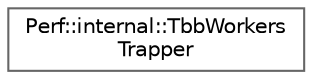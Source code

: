 digraph "类继承关系图"
{
 // LATEX_PDF_SIZE
  bgcolor="transparent";
  edge [fontname=Helvetica,fontsize=10,labelfontname=Helvetica,labelfontsize=10];
  node [fontname=Helvetica,fontsize=10,shape=box,height=0.2,width=0.4];
  rankdir="LR";
  Node0 [id="Node000000",label="Perf::internal::TbbWorkers\lTrapper",height=0.2,width=0.4,color="grey40", fillcolor="white", style="filled",URL="$class_perf_1_1internal_1_1_tbb_workers_trapper.html",tooltip=" "];
}
